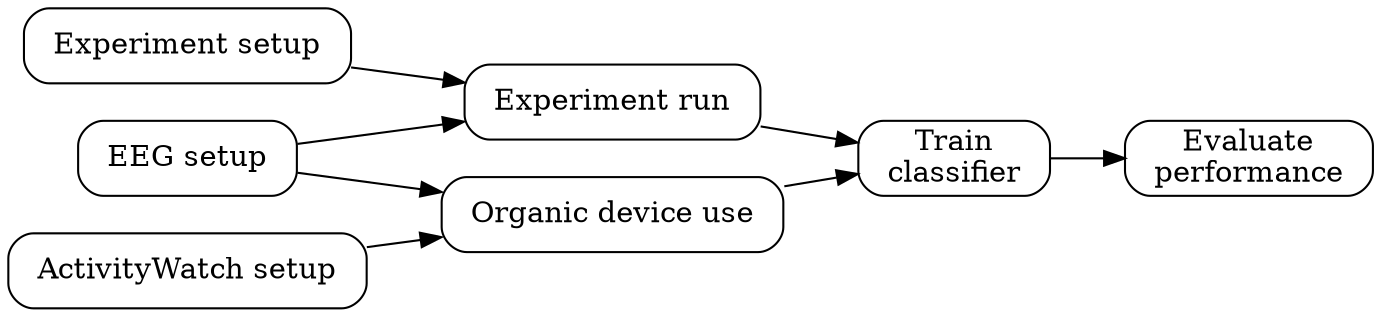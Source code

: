 digraph graphname {
    node [margin="0.2, 0", shape=box, style=rounded];
    rankdir=LR;
    // TODO: Should I have seperate diagrams for the two conditions?

    // Controlled
    C2[label="Experiment setup"];
    C1[label="EEG setup"];
    C3[label="Experiment run"];
    C1 -> C3;
    C2 -> C3;
    C3 -> A1;
    //{rank = same; C1; C2;}

    // Uncontrolled
    //U1[label="EEG setup"];
    U2[label="ActivityWatch setup"];
    U3[label="Organic device use"];
    C1 -> U3;
    U2 -> U3;
    U3 -> A1;
    //{rank = same; U1; U2; U3;}

    // Analysis
    A1[label="Train\nclassifier"];
    A2[label="Evaluate\nperformance"];
    A1 -> A2;
    //{rank = same; A1; A2;}

}
